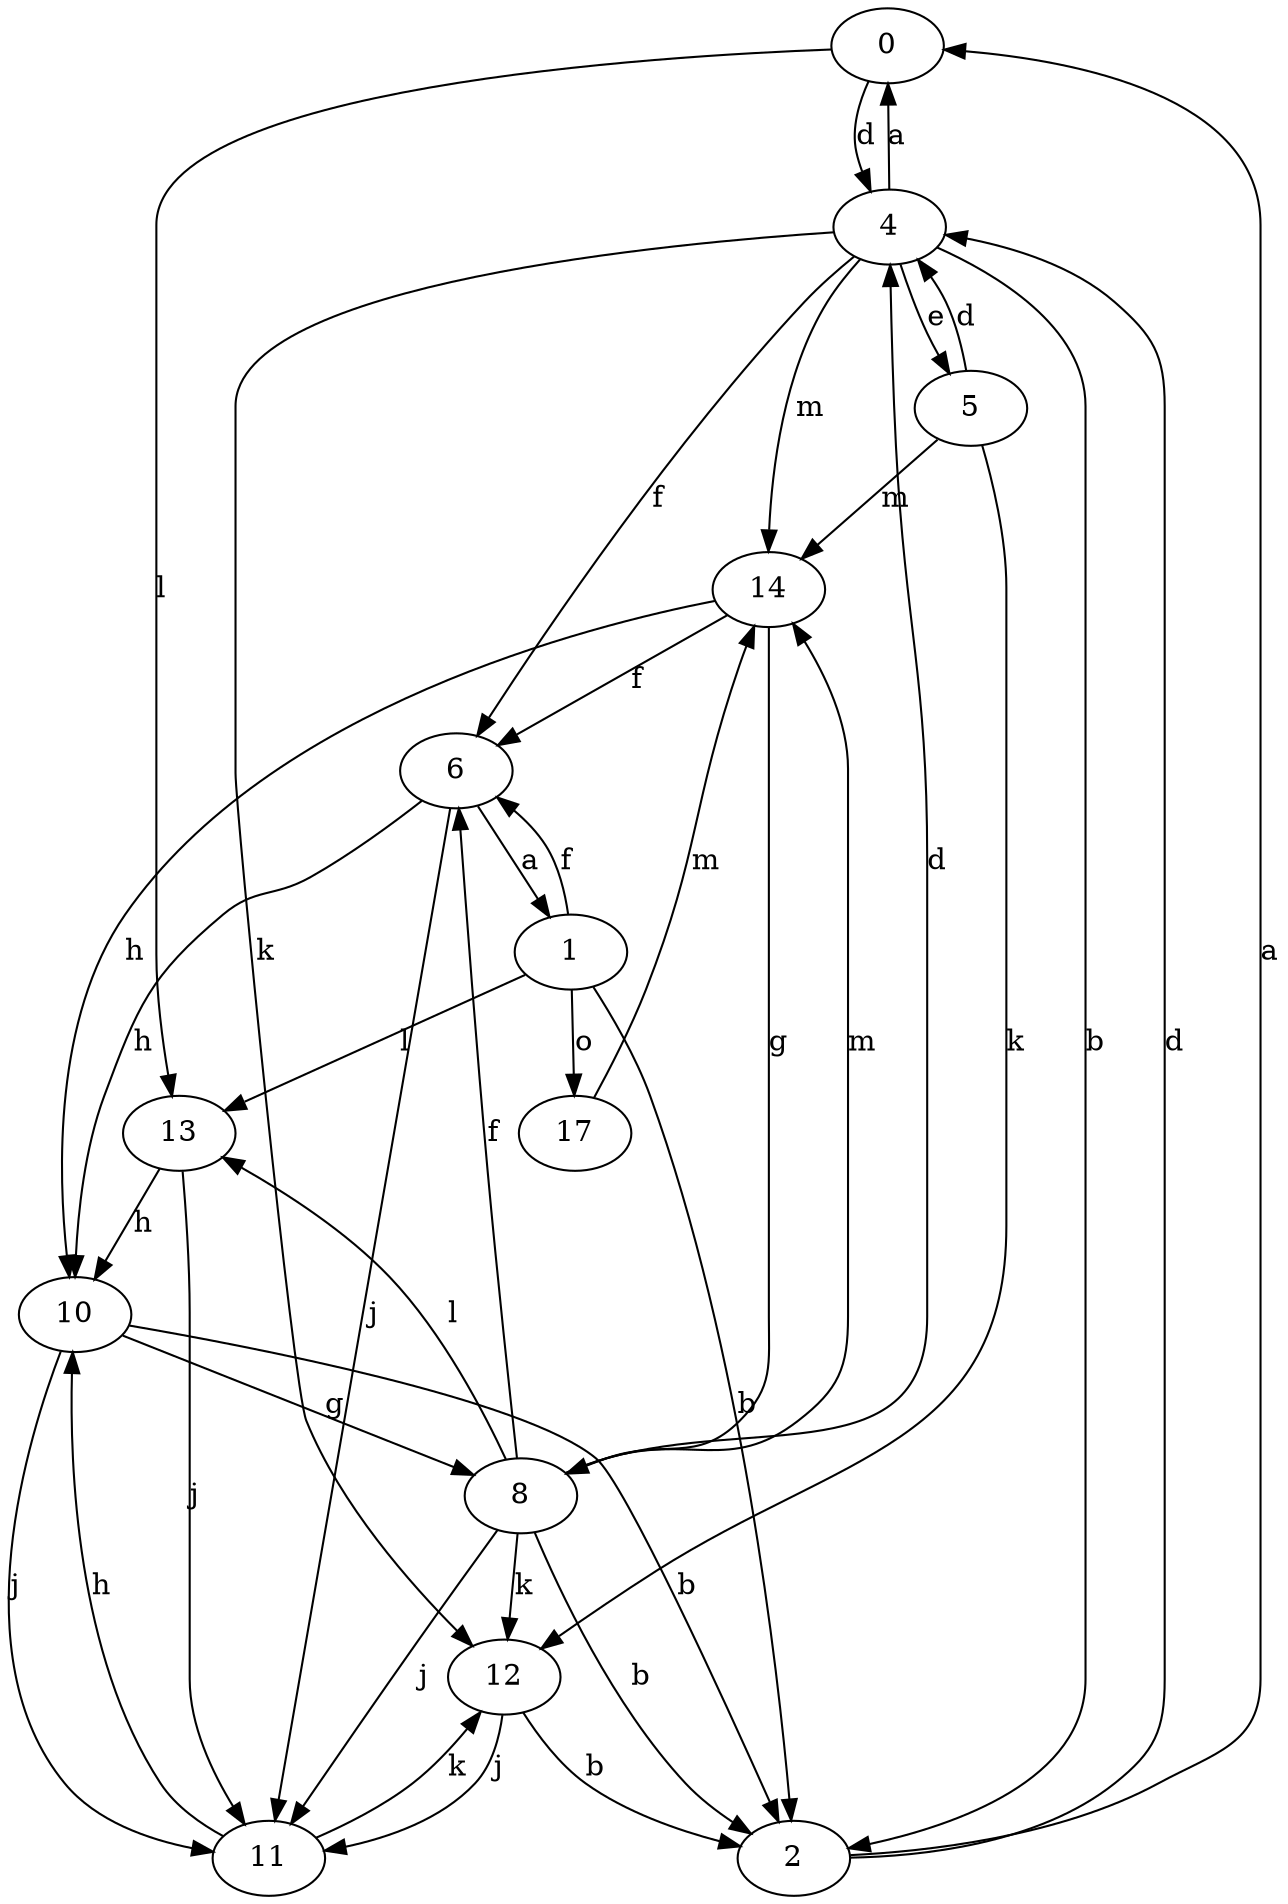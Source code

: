 strict digraph  {
0;
1;
2;
4;
5;
6;
8;
10;
11;
12;
13;
14;
17;
0 -> 4  [label=d];
0 -> 13  [label=l];
1 -> 2  [label=b];
1 -> 6  [label=f];
1 -> 13  [label=l];
1 -> 17  [label=o];
2 -> 0  [label=a];
2 -> 4  [label=d];
4 -> 0  [label=a];
4 -> 2  [label=b];
4 -> 5  [label=e];
4 -> 6  [label=f];
4 -> 12  [label=k];
4 -> 14  [label=m];
5 -> 4  [label=d];
5 -> 12  [label=k];
5 -> 14  [label=m];
6 -> 1  [label=a];
6 -> 10  [label=h];
6 -> 11  [label=j];
8 -> 2  [label=b];
8 -> 4  [label=d];
8 -> 6  [label=f];
8 -> 11  [label=j];
8 -> 12  [label=k];
8 -> 13  [label=l];
8 -> 14  [label=m];
10 -> 2  [label=b];
10 -> 8  [label=g];
10 -> 11  [label=j];
11 -> 10  [label=h];
11 -> 12  [label=k];
12 -> 2  [label=b];
12 -> 11  [label=j];
13 -> 10  [label=h];
13 -> 11  [label=j];
14 -> 6  [label=f];
14 -> 8  [label=g];
14 -> 10  [label=h];
17 -> 14  [label=m];
}
